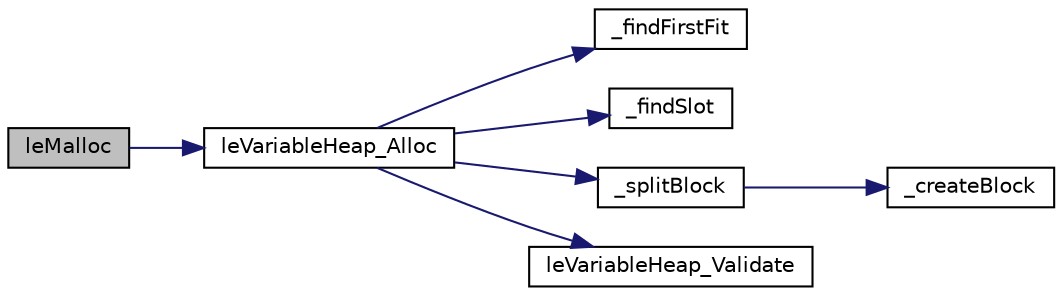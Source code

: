 digraph "leMalloc"
{
 // LATEX_PDF_SIZE
  edge [fontname="Helvetica",fontsize="10",labelfontname="Helvetica",labelfontsize="10"];
  node [fontname="Helvetica",fontsize="10",shape=record];
  rankdir="LR";
  Node1 [label="leMalloc",height=0.2,width=0.4,color="black", fillcolor="grey75", style="filled", fontcolor="black",tooltip=" "];
  Node1 -> Node2 [color="midnightblue",fontsize="10",style="solid",fontname="Helvetica"];
  Node2 [label="leVariableHeap_Alloc",height=0.2,width=0.4,color="black", fillcolor="white", style="filled",URL="$legato__variableheap_8c.html#a8e9167913bb9a5a0e36549e7f0eaac81",tooltip=" "];
  Node2 -> Node3 [color="midnightblue",fontsize="10",style="solid",fontname="Helvetica"];
  Node3 [label="_findFirstFit",height=0.2,width=0.4,color="black", fillcolor="white", style="filled",URL="$legato__variableheap_8c.html#a35351ee9ef66770f0035e9dad5c6c511",tooltip=" "];
  Node2 -> Node4 [color="midnightblue",fontsize="10",style="solid",fontname="Helvetica"];
  Node4 [label="_findSlot",height=0.2,width=0.4,color="black", fillcolor="white", style="filled",URL="$legato__variableheap_8c.html#ab4b6ee688bb3135541e8146d6a901cc5",tooltip=" "];
  Node2 -> Node5 [color="midnightblue",fontsize="10",style="solid",fontname="Helvetica"];
  Node5 [label="_splitBlock",height=0.2,width=0.4,color="black", fillcolor="white", style="filled",URL="$legato__variableheap_8c.html#ab0ab060141ac1f25020eb5c0b98e8f4e",tooltip=" "];
  Node5 -> Node6 [color="midnightblue",fontsize="10",style="solid",fontname="Helvetica"];
  Node6 [label="_createBlock",height=0.2,width=0.4,color="black", fillcolor="white", style="filled",URL="$legato__variableheap_8c.html#a796e97911458f2141c3677bfb1333515",tooltip=" "];
  Node2 -> Node7 [color="midnightblue",fontsize="10",style="solid",fontname="Helvetica"];
  Node7 [label="leVariableHeap_Validate",height=0.2,width=0.4,color="black", fillcolor="white", style="filled",URL="$legato__variableheap_8c.html#a9811cb0a94c753461c5d41ee4202ca93",tooltip=" "];
}
